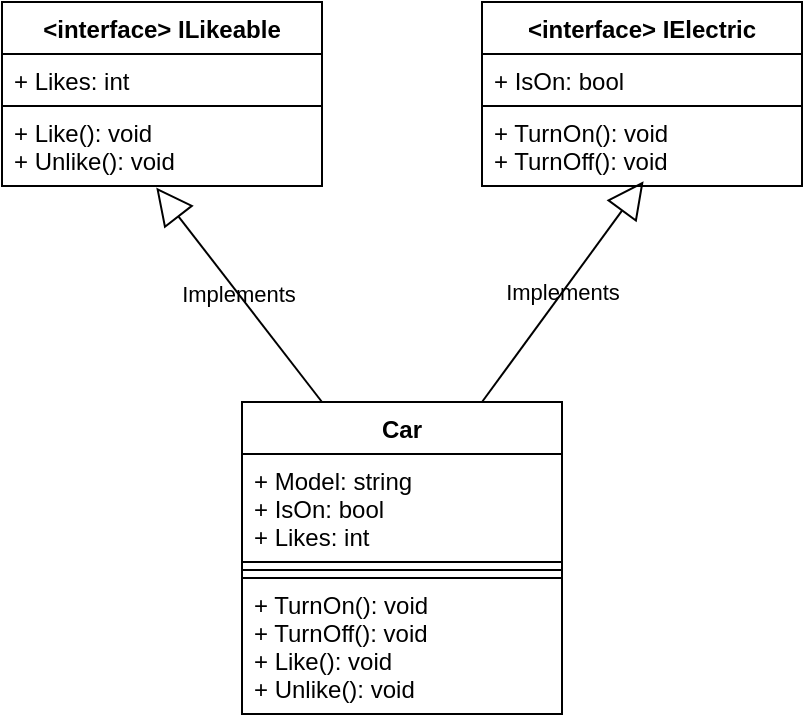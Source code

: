 <mxfile>
    <diagram id="WhW0wD6G40ilm1_9fENt" name="Page-1">
        <mxGraphModel dx="670" dy="614" grid="1" gridSize="10" guides="1" tooltips="1" connect="1" arrows="1" fold="1" page="1" pageScale="1" pageWidth="850" pageHeight="1100" background="#ffffff" math="0" shadow="0">
            <root>
                <mxCell id="0"/>
                <mxCell id="1" parent="0"/>
                <mxCell id="2" value="&lt;interface&gt; ILikeable" style="swimlane;fontStyle=1;align=center;verticalAlign=top;childLayout=stackLayout;horizontal=1;startSize=26;horizontalStack=0;resizeParent=1;resizeParentMax=0;resizeLast=0;collapsible=1;marginBottom=0;fontColor=#000000;strokeColor=#000000;fillColor=none;" vertex="1" parent="1">
                    <mxGeometry x="40" y="40" width="160" height="92" as="geometry"/>
                </mxCell>
                <mxCell id="3" value="+ Likes: int" style="text;align=left;verticalAlign=top;spacingLeft=4;spacingRight=4;overflow=hidden;rotatable=0;points=[[0,0.5],[1,0.5]];portConstraint=eastwest;fontColor=#000000;strokeColor=#000000;" vertex="1" parent="2">
                    <mxGeometry y="26" width="160" height="26" as="geometry"/>
                </mxCell>
                <mxCell id="5" value="+ Like(): void&#10;+ Unlike(): void" style="text;align=left;verticalAlign=top;spacingLeft=4;spacingRight=4;overflow=hidden;rotatable=0;points=[[0,0.5],[1,0.5]];portConstraint=eastwest;fontColor=#000000;strokeColor=#000000;" vertex="1" parent="2">
                    <mxGeometry y="52" width="160" height="40" as="geometry"/>
                </mxCell>
                <mxCell id="9" value="Car" style="swimlane;fontStyle=1;align=center;verticalAlign=top;childLayout=stackLayout;horizontal=1;startSize=26;horizontalStack=0;resizeParent=1;resizeParentMax=0;resizeLast=0;collapsible=1;marginBottom=0;fontColor=#000000;strokeColor=#000000;fillColor=none;" vertex="1" parent="1">
                    <mxGeometry x="160" y="240" width="160" height="156" as="geometry"/>
                </mxCell>
                <mxCell id="10" value="+ Model: string&#10;+ IsOn: bool&#10;+ Likes: int" style="text;align=left;verticalAlign=top;spacingLeft=4;spacingRight=4;overflow=hidden;rotatable=0;points=[[0,0.5],[1,0.5]];portConstraint=eastwest;fontColor=#000000;strokeColor=#000000;" vertex="1" parent="9">
                    <mxGeometry y="26" width="160" height="54" as="geometry"/>
                </mxCell>
                <mxCell id="11" value="" style="line;strokeWidth=1;align=left;verticalAlign=middle;spacingTop=-1;spacingLeft=3;spacingRight=3;rotatable=0;labelPosition=right;points=[];portConstraint=eastwest;fontColor=#000000;strokeColor=#000000;fillColor=none;" vertex="1" parent="9">
                    <mxGeometry y="80" width="160" height="8" as="geometry"/>
                </mxCell>
                <mxCell id="12" value="+ TurnOn(): void&#10;+ TurnOff(): void&#10;+ Like(): void&#10;+ Unlike(): void" style="text;align=left;verticalAlign=top;spacingLeft=4;spacingRight=4;overflow=hidden;rotatable=0;points=[[0,0.5],[1,0.5]];portConstraint=eastwest;fontColor=#000000;strokeColor=#000000;" vertex="1" parent="9">
                    <mxGeometry y="88" width="160" height="68" as="geometry"/>
                </mxCell>
                <mxCell id="13" value="Implements" style="endArrow=block;endSize=16;endFill=0;html=1;exitX=0.75;exitY=0;exitDx=0;exitDy=0;entryX=0.505;entryY=0.94;entryDx=0;entryDy=0;entryPerimeter=0;fontColor=#000000;strokeColor=#000000;labelBackgroundColor=none;" edge="1" parent="1" source="9" target="18">
                    <mxGeometry width="160" relative="1" as="geometry">
                        <mxPoint x="260" y="320" as="sourcePoint"/>
                        <mxPoint x="318" y="122" as="targetPoint"/>
                    </mxGeometry>
                </mxCell>
                <mxCell id="14" value="Implements" style="endArrow=block;endSize=16;endFill=0;html=1;entryX=0.482;entryY=1.02;entryDx=0;entryDy=0;entryPerimeter=0;exitX=0.25;exitY=0;exitDx=0;exitDy=0;fontColor=#000000;strokeColor=#000000;labelBackgroundColor=none;" edge="1" parent="1" source="9" target="5">
                    <mxGeometry width="160" relative="1" as="geometry">
                        <mxPoint x="270.832" y="250" as="sourcePoint"/>
                        <mxPoint x="328" y="132" as="targetPoint"/>
                    </mxGeometry>
                </mxCell>
                <mxCell id="15" value="&lt;interface&gt; IElectric" style="swimlane;fontStyle=1;align=center;verticalAlign=top;childLayout=stackLayout;horizontal=1;startSize=26;horizontalStack=0;resizeParent=1;resizeParentMax=0;resizeLast=0;collapsible=1;marginBottom=0;fontColor=#000000;strokeColor=#000000;fillColor=none;" vertex="1" parent="1">
                    <mxGeometry x="280" y="40" width="160" height="92" as="geometry"/>
                </mxCell>
                <mxCell id="16" value="+ IsOn: bool" style="text;align=left;verticalAlign=top;spacingLeft=4;spacingRight=4;overflow=hidden;rotatable=0;points=[[0,0.5],[1,0.5]];portConstraint=eastwest;fontColor=#000000;strokeColor=#000000;" vertex="1" parent="15">
                    <mxGeometry y="26" width="160" height="26" as="geometry"/>
                </mxCell>
                <mxCell id="18" value="+ TurnOn(): void&#10;+ TurnOff(): void" style="text;align=left;verticalAlign=top;spacingLeft=4;spacingRight=4;overflow=hidden;rotatable=0;points=[[0,0.5],[1,0.5]];portConstraint=eastwest;fontColor=#000000;strokeColor=#000000;" vertex="1" parent="15">
                    <mxGeometry y="52" width="160" height="40" as="geometry"/>
                </mxCell>
            </root>
        </mxGraphModel>
    </diagram>
</mxfile>